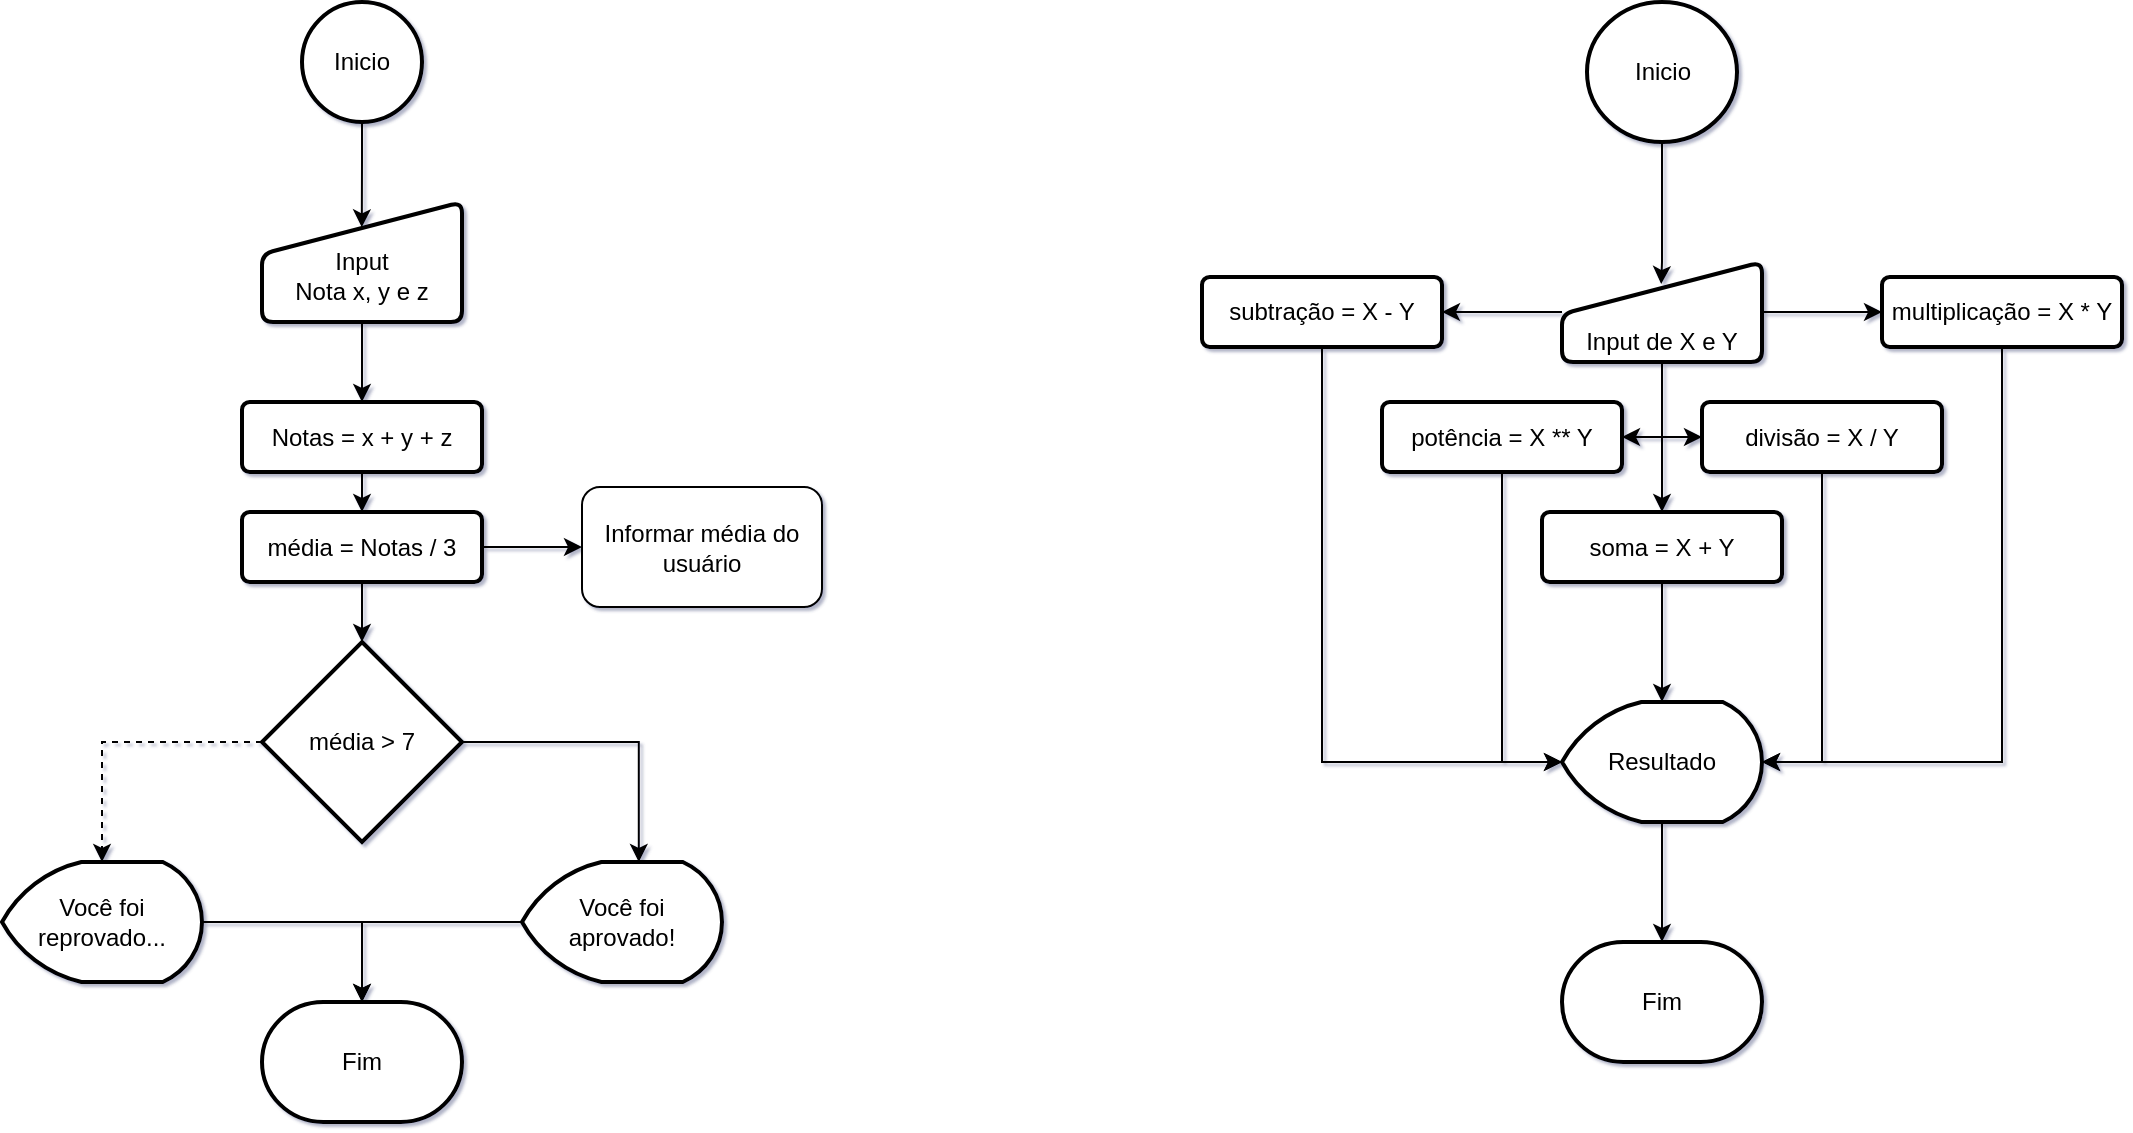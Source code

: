 <mxfile version="15.5.2" type="github">
  <diagram id="C5RBs43oDa-KdzZeNtuy" name="Page-1">
    <mxGraphModel dx="1848" dy="529" grid="1" gridSize="10" guides="1" tooltips="1" connect="1" arrows="1" fold="1" page="1" pageScale="1" pageWidth="827" pageHeight="1169" background="none" math="0" shadow="1">
      <root>
        <mxCell id="WIyWlLk6GJQsqaUBKTNV-0" />
        <mxCell id="WIyWlLk6GJQsqaUBKTNV-1" parent="WIyWlLk6GJQsqaUBKTNV-0" />
        <mxCell id="vqWYdQpRuv8S9VLRIAVL-1" style="edgeStyle=orthogonalEdgeStyle;rounded=0;orthogonalLoop=1;jettySize=auto;html=1;exitX=0.5;exitY=1;exitDx=0;exitDy=0;exitPerimeter=0;entryX=0.496;entryY=0.22;entryDx=0;entryDy=0;entryPerimeter=0;" edge="1" parent="WIyWlLk6GJQsqaUBKTNV-1" source="vqWYdQpRuv8S9VLRIAVL-0" target="vqWYdQpRuv8S9VLRIAVL-2">
          <mxGeometry relative="1" as="geometry">
            <mxPoint x="45" y="140" as="targetPoint" />
            <Array as="points">
              <mxPoint x="90" y="140" />
            </Array>
          </mxGeometry>
        </mxCell>
        <mxCell id="vqWYdQpRuv8S9VLRIAVL-0" value="Inicio" style="strokeWidth=2;html=1;shape=mxgraph.flowchart.start_2;whiteSpace=wrap;" vertex="1" parent="WIyWlLk6GJQsqaUBKTNV-1">
          <mxGeometry x="52.5" y="10" width="75" height="70" as="geometry" />
        </mxCell>
        <mxCell id="vqWYdQpRuv8S9VLRIAVL-3" style="edgeStyle=orthogonalEdgeStyle;rounded=0;orthogonalLoop=1;jettySize=auto;html=1;" edge="1" parent="WIyWlLk6GJQsqaUBKTNV-1">
          <mxGeometry relative="1" as="geometry">
            <mxPoint x="90" y="250" as="targetPoint" />
            <mxPoint x="90" y="250" as="sourcePoint" />
          </mxGeometry>
        </mxCell>
        <mxCell id="vqWYdQpRuv8S9VLRIAVL-8" value="" style="edgeStyle=orthogonalEdgeStyle;rounded=0;orthogonalLoop=1;jettySize=auto;html=1;" edge="1" parent="WIyWlLk6GJQsqaUBKTNV-1" source="vqWYdQpRuv8S9VLRIAVL-2" target="vqWYdQpRuv8S9VLRIAVL-7">
          <mxGeometry relative="1" as="geometry" />
        </mxCell>
        <mxCell id="vqWYdQpRuv8S9VLRIAVL-20" style="edgeStyle=orthogonalEdgeStyle;rounded=0;orthogonalLoop=1;jettySize=auto;html=1;" edge="1" parent="WIyWlLk6GJQsqaUBKTNV-1" source="vqWYdQpRuv8S9VLRIAVL-2" target="vqWYdQpRuv8S9VLRIAVL-18">
          <mxGeometry relative="1" as="geometry" />
        </mxCell>
        <mxCell id="vqWYdQpRuv8S9VLRIAVL-21" value="" style="edgeStyle=orthogonalEdgeStyle;rounded=0;orthogonalLoop=1;jettySize=auto;html=1;" edge="1" parent="WIyWlLk6GJQsqaUBKTNV-1" source="vqWYdQpRuv8S9VLRIAVL-2" target="vqWYdQpRuv8S9VLRIAVL-17">
          <mxGeometry relative="1" as="geometry" />
        </mxCell>
        <mxCell id="vqWYdQpRuv8S9VLRIAVL-26" style="edgeStyle=orthogonalEdgeStyle;rounded=0;orthogonalLoop=1;jettySize=auto;html=1;entryX=0;entryY=0.5;entryDx=0;entryDy=0;" edge="1" parent="WIyWlLk6GJQsqaUBKTNV-1" source="vqWYdQpRuv8S9VLRIAVL-2" target="vqWYdQpRuv8S9VLRIAVL-25">
          <mxGeometry relative="1" as="geometry">
            <mxPoint x="20" y="200" as="targetPoint" />
          </mxGeometry>
        </mxCell>
        <mxCell id="vqWYdQpRuv8S9VLRIAVL-27" style="edgeStyle=orthogonalEdgeStyle;rounded=0;orthogonalLoop=1;jettySize=auto;html=1;entryX=1;entryY=0.5;entryDx=0;entryDy=0;" edge="1" parent="WIyWlLk6GJQsqaUBKTNV-1" source="vqWYdQpRuv8S9VLRIAVL-2" target="vqWYdQpRuv8S9VLRIAVL-24">
          <mxGeometry relative="1" as="geometry" />
        </mxCell>
        <mxCell id="vqWYdQpRuv8S9VLRIAVL-2" value="&lt;br&gt;&lt;br&gt;Input de X e Y" style="html=1;strokeWidth=2;shape=manualInput;whiteSpace=wrap;rounded=1;size=26;arcSize=11;" vertex="1" parent="WIyWlLk6GJQsqaUBKTNV-1">
          <mxGeometry x="40" y="140" width="100" height="50" as="geometry" />
        </mxCell>
        <mxCell id="vqWYdQpRuv8S9VLRIAVL-10" style="edgeStyle=orthogonalEdgeStyle;rounded=0;orthogonalLoop=1;jettySize=auto;html=1;entryX=0.5;entryY=0;entryDx=0;entryDy=0;entryPerimeter=0;" edge="1" parent="WIyWlLk6GJQsqaUBKTNV-1" source="vqWYdQpRuv8S9VLRIAVL-7" target="vqWYdQpRuv8S9VLRIAVL-9">
          <mxGeometry relative="1" as="geometry">
            <mxPoint x="80" y="320" as="targetPoint" />
          </mxGeometry>
        </mxCell>
        <mxCell id="vqWYdQpRuv8S9VLRIAVL-7" value="soma = X + Y" style="whiteSpace=wrap;html=1;rounded=1;strokeWidth=2;arcSize=11;direction=west;" vertex="1" parent="WIyWlLk6GJQsqaUBKTNV-1">
          <mxGeometry x="30" y="265" width="120" height="35" as="geometry" />
        </mxCell>
        <mxCell id="vqWYdQpRuv8S9VLRIAVL-13" style="edgeStyle=orthogonalEdgeStyle;rounded=0;orthogonalLoop=1;jettySize=auto;html=1;entryX=0.5;entryY=0;entryDx=0;entryDy=0;entryPerimeter=0;" edge="1" parent="WIyWlLk6GJQsqaUBKTNV-1" source="vqWYdQpRuv8S9VLRIAVL-9" target="vqWYdQpRuv8S9VLRIAVL-12">
          <mxGeometry relative="1" as="geometry" />
        </mxCell>
        <mxCell id="vqWYdQpRuv8S9VLRIAVL-9" value="Resultado" style="strokeWidth=2;html=1;shape=mxgraph.flowchart.display;whiteSpace=wrap;" vertex="1" parent="WIyWlLk6GJQsqaUBKTNV-1">
          <mxGeometry x="40" y="360" width="100" height="60" as="geometry" />
        </mxCell>
        <mxCell id="vqWYdQpRuv8S9VLRIAVL-12" value="Fim" style="strokeWidth=2;html=1;shape=mxgraph.flowchart.terminator;whiteSpace=wrap;" vertex="1" parent="WIyWlLk6GJQsqaUBKTNV-1">
          <mxGeometry x="40" y="480" width="100" height="60" as="geometry" />
        </mxCell>
        <mxCell id="vqWYdQpRuv8S9VLRIAVL-22" style="edgeStyle=orthogonalEdgeStyle;rounded=0;orthogonalLoop=1;jettySize=auto;html=1;entryX=1;entryY=0.5;entryDx=0;entryDy=0;entryPerimeter=0;" edge="1" parent="WIyWlLk6GJQsqaUBKTNV-1" source="vqWYdQpRuv8S9VLRIAVL-17" target="vqWYdQpRuv8S9VLRIAVL-9">
          <mxGeometry relative="1" as="geometry">
            <mxPoint x="240" y="390" as="targetPoint" />
            <Array as="points">
              <mxPoint x="260" y="390" />
            </Array>
          </mxGeometry>
        </mxCell>
        <mxCell id="vqWYdQpRuv8S9VLRIAVL-17" value="multiplicação = X * Y" style="whiteSpace=wrap;html=1;rounded=1;strokeWidth=2;arcSize=11;direction=west;" vertex="1" parent="WIyWlLk6GJQsqaUBKTNV-1">
          <mxGeometry x="200" y="147.5" width="120" height="35" as="geometry" />
        </mxCell>
        <mxCell id="vqWYdQpRuv8S9VLRIAVL-23" style="edgeStyle=orthogonalEdgeStyle;rounded=0;orthogonalLoop=1;jettySize=auto;html=1;entryX=0;entryY=0.5;entryDx=0;entryDy=0;entryPerimeter=0;" edge="1" parent="WIyWlLk6GJQsqaUBKTNV-1" source="vqWYdQpRuv8S9VLRIAVL-18" target="vqWYdQpRuv8S9VLRIAVL-9">
          <mxGeometry relative="1" as="geometry">
            <Array as="points">
              <mxPoint x="-80" y="390" />
            </Array>
          </mxGeometry>
        </mxCell>
        <mxCell id="vqWYdQpRuv8S9VLRIAVL-18" value="subtração = X - Y" style="whiteSpace=wrap;html=1;rounded=1;strokeWidth=2;arcSize=11;direction=west;" vertex="1" parent="WIyWlLk6GJQsqaUBKTNV-1">
          <mxGeometry x="-140" y="147.5" width="120" height="35" as="geometry" />
        </mxCell>
        <mxCell id="vqWYdQpRuv8S9VLRIAVL-28" style="edgeStyle=orthogonalEdgeStyle;rounded=0;orthogonalLoop=1;jettySize=auto;html=1;entryX=1;entryY=0.5;entryDx=0;entryDy=0;entryPerimeter=0;" edge="1" parent="WIyWlLk6GJQsqaUBKTNV-1" source="vqWYdQpRuv8S9VLRIAVL-24" target="vqWYdQpRuv8S9VLRIAVL-9">
          <mxGeometry relative="1" as="geometry" />
        </mxCell>
        <mxCell id="vqWYdQpRuv8S9VLRIAVL-24" value="divisão = X / Y" style="whiteSpace=wrap;html=1;rounded=1;strokeWidth=2;arcSize=11;direction=west;" vertex="1" parent="WIyWlLk6GJQsqaUBKTNV-1">
          <mxGeometry x="110" y="210" width="120" height="35" as="geometry" />
        </mxCell>
        <mxCell id="vqWYdQpRuv8S9VLRIAVL-29" style="edgeStyle=orthogonalEdgeStyle;rounded=0;orthogonalLoop=1;jettySize=auto;html=1;entryX=0;entryY=0.5;entryDx=0;entryDy=0;entryPerimeter=0;" edge="1" parent="WIyWlLk6GJQsqaUBKTNV-1" source="vqWYdQpRuv8S9VLRIAVL-25" target="vqWYdQpRuv8S9VLRIAVL-9">
          <mxGeometry relative="1" as="geometry" />
        </mxCell>
        <mxCell id="vqWYdQpRuv8S9VLRIAVL-25" value="potência = X ** Y" style="whiteSpace=wrap;html=1;rounded=1;strokeWidth=2;arcSize=11;direction=west;" vertex="1" parent="WIyWlLk6GJQsqaUBKTNV-1">
          <mxGeometry x="-50" y="210" width="120" height="35" as="geometry" />
        </mxCell>
        <mxCell id="vqWYdQpRuv8S9VLRIAVL-34" style="edgeStyle=orthogonalEdgeStyle;rounded=0;orthogonalLoop=1;jettySize=auto;html=1;entryX=0.499;entryY=0.211;entryDx=0;entryDy=0;entryPerimeter=0;" edge="1" parent="WIyWlLk6GJQsqaUBKTNV-1" source="vqWYdQpRuv8S9VLRIAVL-30" target="vqWYdQpRuv8S9VLRIAVL-31">
          <mxGeometry relative="1" as="geometry" />
        </mxCell>
        <mxCell id="vqWYdQpRuv8S9VLRIAVL-30" value="Inicio" style="strokeWidth=2;html=1;shape=mxgraph.flowchart.start_2;whiteSpace=wrap;" vertex="1" parent="WIyWlLk6GJQsqaUBKTNV-1">
          <mxGeometry x="-590" y="10" width="60" height="60" as="geometry" />
        </mxCell>
        <mxCell id="vqWYdQpRuv8S9VLRIAVL-35" style="edgeStyle=orthogonalEdgeStyle;rounded=0;orthogonalLoop=1;jettySize=auto;html=1;entryX=0.5;entryY=1;entryDx=0;entryDy=0;" edge="1" parent="WIyWlLk6GJQsqaUBKTNV-1" source="vqWYdQpRuv8S9VLRIAVL-31" target="vqWYdQpRuv8S9VLRIAVL-32">
          <mxGeometry relative="1" as="geometry" />
        </mxCell>
        <mxCell id="vqWYdQpRuv8S9VLRIAVL-31" value="&lt;br&gt;Input&lt;br&gt;Nota x, y e z" style="html=1;strokeWidth=2;shape=manualInput;whiteSpace=wrap;rounded=1;size=26;arcSize=11;" vertex="1" parent="WIyWlLk6GJQsqaUBKTNV-1">
          <mxGeometry x="-610" y="110" width="100" height="60" as="geometry" />
        </mxCell>
        <mxCell id="vqWYdQpRuv8S9VLRIAVL-38" style="edgeStyle=orthogonalEdgeStyle;rounded=0;orthogonalLoop=1;jettySize=auto;html=1;entryX=0.5;entryY=1;entryDx=0;entryDy=0;" edge="1" parent="WIyWlLk6GJQsqaUBKTNV-1" source="vqWYdQpRuv8S9VLRIAVL-32" target="vqWYdQpRuv8S9VLRIAVL-36">
          <mxGeometry relative="1" as="geometry" />
        </mxCell>
        <mxCell id="vqWYdQpRuv8S9VLRIAVL-32" value="Notas = x + y + z" style="whiteSpace=wrap;html=1;rounded=1;strokeWidth=2;arcSize=11;direction=west;" vertex="1" parent="WIyWlLk6GJQsqaUBKTNV-1">
          <mxGeometry x="-620" y="210" width="120" height="35" as="geometry" />
        </mxCell>
        <mxCell id="vqWYdQpRuv8S9VLRIAVL-43" style="edgeStyle=orthogonalEdgeStyle;rounded=0;orthogonalLoop=1;jettySize=auto;html=1;entryX=0.5;entryY=0;entryDx=0;entryDy=0;entryPerimeter=0;" edge="1" parent="WIyWlLk6GJQsqaUBKTNV-1" source="vqWYdQpRuv8S9VLRIAVL-36" target="vqWYdQpRuv8S9VLRIAVL-40">
          <mxGeometry relative="1" as="geometry" />
        </mxCell>
        <mxCell id="vqWYdQpRuv8S9VLRIAVL-53" style="edgeStyle=orthogonalEdgeStyle;rounded=0;orthogonalLoop=1;jettySize=auto;html=1;" edge="1" parent="WIyWlLk6GJQsqaUBKTNV-1" source="vqWYdQpRuv8S9VLRIAVL-36">
          <mxGeometry relative="1" as="geometry">
            <mxPoint x="-450.0" y="282.5" as="targetPoint" />
          </mxGeometry>
        </mxCell>
        <mxCell id="vqWYdQpRuv8S9VLRIAVL-36" value="média = Notas / 3" style="whiteSpace=wrap;html=1;rounded=1;strokeWidth=2;arcSize=11;direction=west;" vertex="1" parent="WIyWlLk6GJQsqaUBKTNV-1">
          <mxGeometry x="-620" y="265" width="120" height="35" as="geometry" />
        </mxCell>
        <mxCell id="vqWYdQpRuv8S9VLRIAVL-42" style="edgeStyle=orthogonalEdgeStyle;rounded=0;orthogonalLoop=1;jettySize=auto;html=1;entryX=0.584;entryY=0;entryDx=0;entryDy=0;entryPerimeter=0;" edge="1" parent="WIyWlLk6GJQsqaUBKTNV-1" source="vqWYdQpRuv8S9VLRIAVL-40" target="vqWYdQpRuv8S9VLRIAVL-41">
          <mxGeometry relative="1" as="geometry" />
        </mxCell>
        <mxCell id="vqWYdQpRuv8S9VLRIAVL-45" style="edgeStyle=orthogonalEdgeStyle;orthogonalLoop=1;jettySize=auto;html=1;entryX=0.5;entryY=0;entryDx=0;entryDy=0;entryPerimeter=0;rounded=0;dashed=1;" edge="1" parent="WIyWlLk6GJQsqaUBKTNV-1" source="vqWYdQpRuv8S9VLRIAVL-40" target="vqWYdQpRuv8S9VLRIAVL-44">
          <mxGeometry relative="1" as="geometry" />
        </mxCell>
        <mxCell id="vqWYdQpRuv8S9VLRIAVL-40" value="média &amp;gt; 7" style="strokeWidth=2;html=1;shape=mxgraph.flowchart.decision;whiteSpace=wrap;" vertex="1" parent="WIyWlLk6GJQsqaUBKTNV-1">
          <mxGeometry x="-610" y="330" width="100" height="100" as="geometry" />
        </mxCell>
        <mxCell id="vqWYdQpRuv8S9VLRIAVL-47" style="edgeStyle=orthogonalEdgeStyle;rounded=0;orthogonalLoop=1;jettySize=auto;html=1;" edge="1" parent="WIyWlLk6GJQsqaUBKTNV-1" source="vqWYdQpRuv8S9VLRIAVL-41" target="vqWYdQpRuv8S9VLRIAVL-46">
          <mxGeometry relative="1" as="geometry" />
        </mxCell>
        <mxCell id="vqWYdQpRuv8S9VLRIAVL-41" value="Você foi aprovado!" style="strokeWidth=2;html=1;shape=mxgraph.flowchart.display;whiteSpace=wrap;" vertex="1" parent="WIyWlLk6GJQsqaUBKTNV-1">
          <mxGeometry x="-480" y="440" width="100" height="60" as="geometry" />
        </mxCell>
        <mxCell id="vqWYdQpRuv8S9VLRIAVL-48" style="edgeStyle=orthogonalEdgeStyle;rounded=0;orthogonalLoop=1;jettySize=auto;html=1;entryX=0.5;entryY=0;entryDx=0;entryDy=0;entryPerimeter=0;" edge="1" parent="WIyWlLk6GJQsqaUBKTNV-1" source="vqWYdQpRuv8S9VLRIAVL-44" target="vqWYdQpRuv8S9VLRIAVL-46">
          <mxGeometry relative="1" as="geometry" />
        </mxCell>
        <mxCell id="vqWYdQpRuv8S9VLRIAVL-44" value="Você foi reprovado..." style="strokeWidth=2;html=1;shape=mxgraph.flowchart.display;whiteSpace=wrap;" vertex="1" parent="WIyWlLk6GJQsqaUBKTNV-1">
          <mxGeometry x="-740" y="440" width="100" height="60" as="geometry" />
        </mxCell>
        <mxCell id="vqWYdQpRuv8S9VLRIAVL-46" value="Fim" style="strokeWidth=2;html=1;shape=mxgraph.flowchart.terminator;whiteSpace=wrap;" vertex="1" parent="WIyWlLk6GJQsqaUBKTNV-1">
          <mxGeometry x="-610" y="510" width="100" height="60" as="geometry" />
        </mxCell>
        <mxCell id="vqWYdQpRuv8S9VLRIAVL-50" value="Informar média do usuário" style="rounded=1;whiteSpace=wrap;html=1;" vertex="1" parent="WIyWlLk6GJQsqaUBKTNV-1">
          <mxGeometry x="-450" y="252.5" width="120" height="60" as="geometry" />
        </mxCell>
      </root>
    </mxGraphModel>
  </diagram>
</mxfile>
